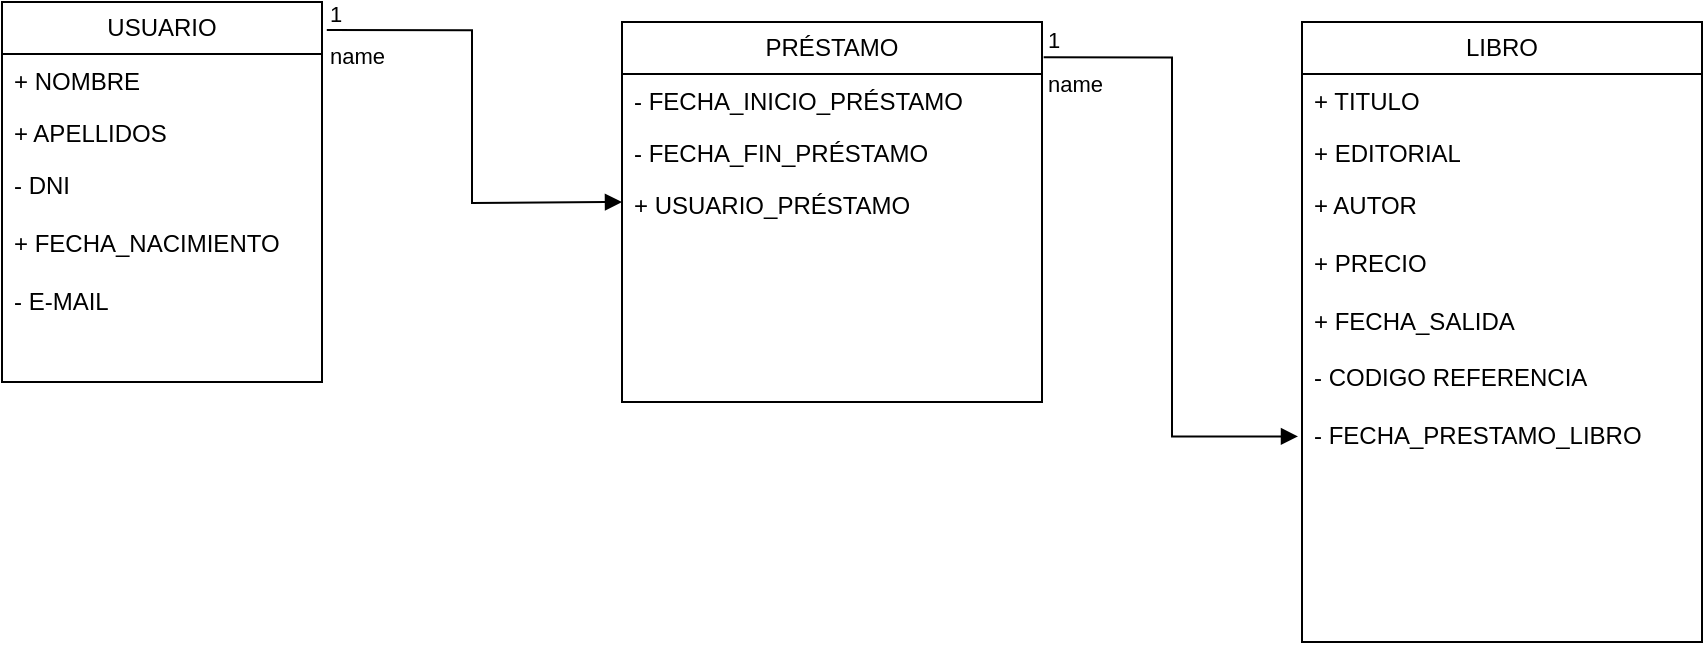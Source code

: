 <mxfile version="26.1.0">
  <diagram name="Página-1" id="j_jqPNKohHYvGbL0wKI8">
    <mxGraphModel dx="1050" dy="522" grid="1" gridSize="10" guides="1" tooltips="1" connect="1" arrows="1" fold="1" page="1" pageScale="1" pageWidth="827" pageHeight="1169" math="0" shadow="0">
      <root>
        <mxCell id="0" />
        <mxCell id="1" parent="0" />
        <mxCell id="0tj7cQk8wg4w0VY38CRF-1" value="LIBRO" style="swimlane;fontStyle=0;childLayout=stackLayout;horizontal=1;startSize=26;fillColor=none;horizontalStack=0;resizeParent=1;resizeParentMax=0;resizeLast=0;collapsible=1;marginBottom=0;whiteSpace=wrap;html=1;" vertex="1" parent="1">
          <mxGeometry x="680" y="170" width="200" height="310" as="geometry">
            <mxRectangle x="70" y="100" width="80" height="30" as="alternateBounds" />
          </mxGeometry>
        </mxCell>
        <mxCell id="0tj7cQk8wg4w0VY38CRF-2" value="+ TITULO" style="text;strokeColor=none;fillColor=none;align=left;verticalAlign=top;spacingLeft=4;spacingRight=4;overflow=hidden;rotatable=0;points=[[0,0.5],[1,0.5]];portConstraint=eastwest;whiteSpace=wrap;html=1;" vertex="1" parent="0tj7cQk8wg4w0VY38CRF-1">
          <mxGeometry y="26" width="200" height="26" as="geometry" />
        </mxCell>
        <mxCell id="0tj7cQk8wg4w0VY38CRF-3" value="+ EDITORIAL" style="text;strokeColor=none;fillColor=none;align=left;verticalAlign=top;spacingLeft=4;spacingRight=4;overflow=hidden;rotatable=0;points=[[0,0.5],[1,0.5]];portConstraint=eastwest;whiteSpace=wrap;html=1;" vertex="1" parent="0tj7cQk8wg4w0VY38CRF-1">
          <mxGeometry y="52" width="200" height="26" as="geometry" />
        </mxCell>
        <mxCell id="0tj7cQk8wg4w0VY38CRF-4" value="+ AUTOR&lt;div&gt;&lt;br&gt;&lt;/div&gt;&lt;div&gt;+ PRECIO&lt;/div&gt;&lt;div&gt;&lt;br&gt;&lt;/div&gt;&lt;div&gt;+ FECHA_SALIDA&lt;/div&gt;&lt;div&gt;&lt;br&gt;&lt;/div&gt;&lt;div&gt;- CODIGO REFERENCIA&lt;/div&gt;&lt;div&gt;&lt;br&gt;&lt;/div&gt;&lt;div&gt;- FECHA_PRESTAMO_LIBRO&lt;/div&gt;&lt;div&gt;&lt;br&gt;&lt;/div&gt;&lt;div&gt;&lt;br&gt;&lt;/div&gt;" style="text;strokeColor=none;fillColor=none;align=left;verticalAlign=top;spacingLeft=4;spacingRight=4;overflow=hidden;rotatable=0;points=[[0,0.5],[1,0.5]];portConstraint=eastwest;whiteSpace=wrap;html=1;" vertex="1" parent="0tj7cQk8wg4w0VY38CRF-1">
          <mxGeometry y="78" width="200" height="232" as="geometry" />
        </mxCell>
        <mxCell id="0tj7cQk8wg4w0VY38CRF-5" value="USUARIO" style="swimlane;fontStyle=0;childLayout=stackLayout;horizontal=1;startSize=26;fillColor=none;horizontalStack=0;resizeParent=1;resizeParentMax=0;resizeLast=0;collapsible=1;marginBottom=0;whiteSpace=wrap;html=1;" vertex="1" parent="1">
          <mxGeometry x="30" y="160" width="160" height="190" as="geometry" />
        </mxCell>
        <mxCell id="0tj7cQk8wg4w0VY38CRF-6" value="+ NOMBRE" style="text;strokeColor=none;fillColor=none;align=left;verticalAlign=top;spacingLeft=4;spacingRight=4;overflow=hidden;rotatable=0;points=[[0,0.5],[1,0.5]];portConstraint=eastwest;whiteSpace=wrap;html=1;" vertex="1" parent="0tj7cQk8wg4w0VY38CRF-5">
          <mxGeometry y="26" width="160" height="26" as="geometry" />
        </mxCell>
        <mxCell id="0tj7cQk8wg4w0VY38CRF-7" value="+ APELLIDOS" style="text;strokeColor=none;fillColor=none;align=left;verticalAlign=top;spacingLeft=4;spacingRight=4;overflow=hidden;rotatable=0;points=[[0,0.5],[1,0.5]];portConstraint=eastwest;whiteSpace=wrap;html=1;" vertex="1" parent="0tj7cQk8wg4w0VY38CRF-5">
          <mxGeometry y="52" width="160" height="26" as="geometry" />
        </mxCell>
        <mxCell id="0tj7cQk8wg4w0VY38CRF-8" value="- DNI&lt;div&gt;&lt;br&gt;&lt;/div&gt;&lt;div&gt;+ FECHA_NACIMIENTO&lt;/div&gt;&lt;div&gt;&lt;br&gt;&lt;/div&gt;&lt;div&gt;- E-MAIL&lt;/div&gt;" style="text;strokeColor=none;fillColor=none;align=left;verticalAlign=top;spacingLeft=4;spacingRight=4;overflow=hidden;rotatable=0;points=[[0,0.5],[1,0.5]];portConstraint=eastwest;whiteSpace=wrap;html=1;" vertex="1" parent="0tj7cQk8wg4w0VY38CRF-5">
          <mxGeometry y="78" width="160" height="112" as="geometry" />
        </mxCell>
        <mxCell id="0tj7cQk8wg4w0VY38CRF-9" value="PRÉSTAMO" style="swimlane;fontStyle=0;childLayout=stackLayout;horizontal=1;startSize=26;fillColor=none;horizontalStack=0;resizeParent=1;resizeParentMax=0;resizeLast=0;collapsible=1;marginBottom=0;whiteSpace=wrap;html=1;" vertex="1" parent="1">
          <mxGeometry x="340" y="170" width="210" height="190" as="geometry" />
        </mxCell>
        <mxCell id="0tj7cQk8wg4w0VY38CRF-10" value="- FECHA_INICIO_PRÉSTAMO" style="text;strokeColor=none;fillColor=none;align=left;verticalAlign=top;spacingLeft=4;spacingRight=4;overflow=hidden;rotatable=0;points=[[0,0.5],[1,0.5]];portConstraint=eastwest;whiteSpace=wrap;html=1;" vertex="1" parent="0tj7cQk8wg4w0VY38CRF-9">
          <mxGeometry y="26" width="210" height="26" as="geometry" />
        </mxCell>
        <mxCell id="0tj7cQk8wg4w0VY38CRF-11" value="- FECHA_FIN_PRÉSTAMO" style="text;strokeColor=none;fillColor=none;align=left;verticalAlign=top;spacingLeft=4;spacingRight=4;overflow=hidden;rotatable=0;points=[[0,0.5],[1,0.5]];portConstraint=eastwest;whiteSpace=wrap;html=1;" vertex="1" parent="0tj7cQk8wg4w0VY38CRF-9">
          <mxGeometry y="52" width="210" height="26" as="geometry" />
        </mxCell>
        <mxCell id="0tj7cQk8wg4w0VY38CRF-12" value="+ USUARIO_PRÉSTAMO" style="text;strokeColor=none;fillColor=none;align=left;verticalAlign=top;spacingLeft=4;spacingRight=4;overflow=hidden;rotatable=0;points=[[0,0.5],[1,0.5]];portConstraint=eastwest;whiteSpace=wrap;html=1;" vertex="1" parent="0tj7cQk8wg4w0VY38CRF-9">
          <mxGeometry y="78" width="210" height="112" as="geometry" />
        </mxCell>
        <mxCell id="0tj7cQk8wg4w0VY38CRF-22" value="name" style="endArrow=block;endFill=1;html=1;edgeStyle=orthogonalEdgeStyle;align=left;verticalAlign=top;rounded=0;exitX=1.015;exitY=0.074;exitDx=0;exitDy=0;exitPerimeter=0;" edge="1" parent="1" source="0tj7cQk8wg4w0VY38CRF-5">
          <mxGeometry x="-1" relative="1" as="geometry">
            <mxPoint x="330" y="270" as="sourcePoint" />
            <mxPoint x="340" y="260" as="targetPoint" />
          </mxGeometry>
        </mxCell>
        <mxCell id="0tj7cQk8wg4w0VY38CRF-23" value="1" style="edgeLabel;resizable=0;html=1;align=left;verticalAlign=bottom;" connectable="0" vertex="1" parent="0tj7cQk8wg4w0VY38CRF-22">
          <mxGeometry x="-1" relative="1" as="geometry" />
        </mxCell>
        <mxCell id="0tj7cQk8wg4w0VY38CRF-24" value="name" style="endArrow=block;endFill=1;html=1;edgeStyle=orthogonalEdgeStyle;align=left;verticalAlign=top;rounded=0;exitX=1.004;exitY=0.093;exitDx=0;exitDy=0;exitPerimeter=0;entryX=-0.01;entryY=0.557;entryDx=0;entryDy=0;entryPerimeter=0;" edge="1" parent="1" source="0tj7cQk8wg4w0VY38CRF-9" target="0tj7cQk8wg4w0VY38CRF-4">
          <mxGeometry x="-1" relative="1" as="geometry">
            <mxPoint x="330" y="270" as="sourcePoint" />
            <mxPoint x="490" y="270" as="targetPoint" />
          </mxGeometry>
        </mxCell>
        <mxCell id="0tj7cQk8wg4w0VY38CRF-25" value="1" style="edgeLabel;resizable=0;html=1;align=left;verticalAlign=bottom;" connectable="0" vertex="1" parent="0tj7cQk8wg4w0VY38CRF-24">
          <mxGeometry x="-1" relative="1" as="geometry" />
        </mxCell>
      </root>
    </mxGraphModel>
  </diagram>
</mxfile>
